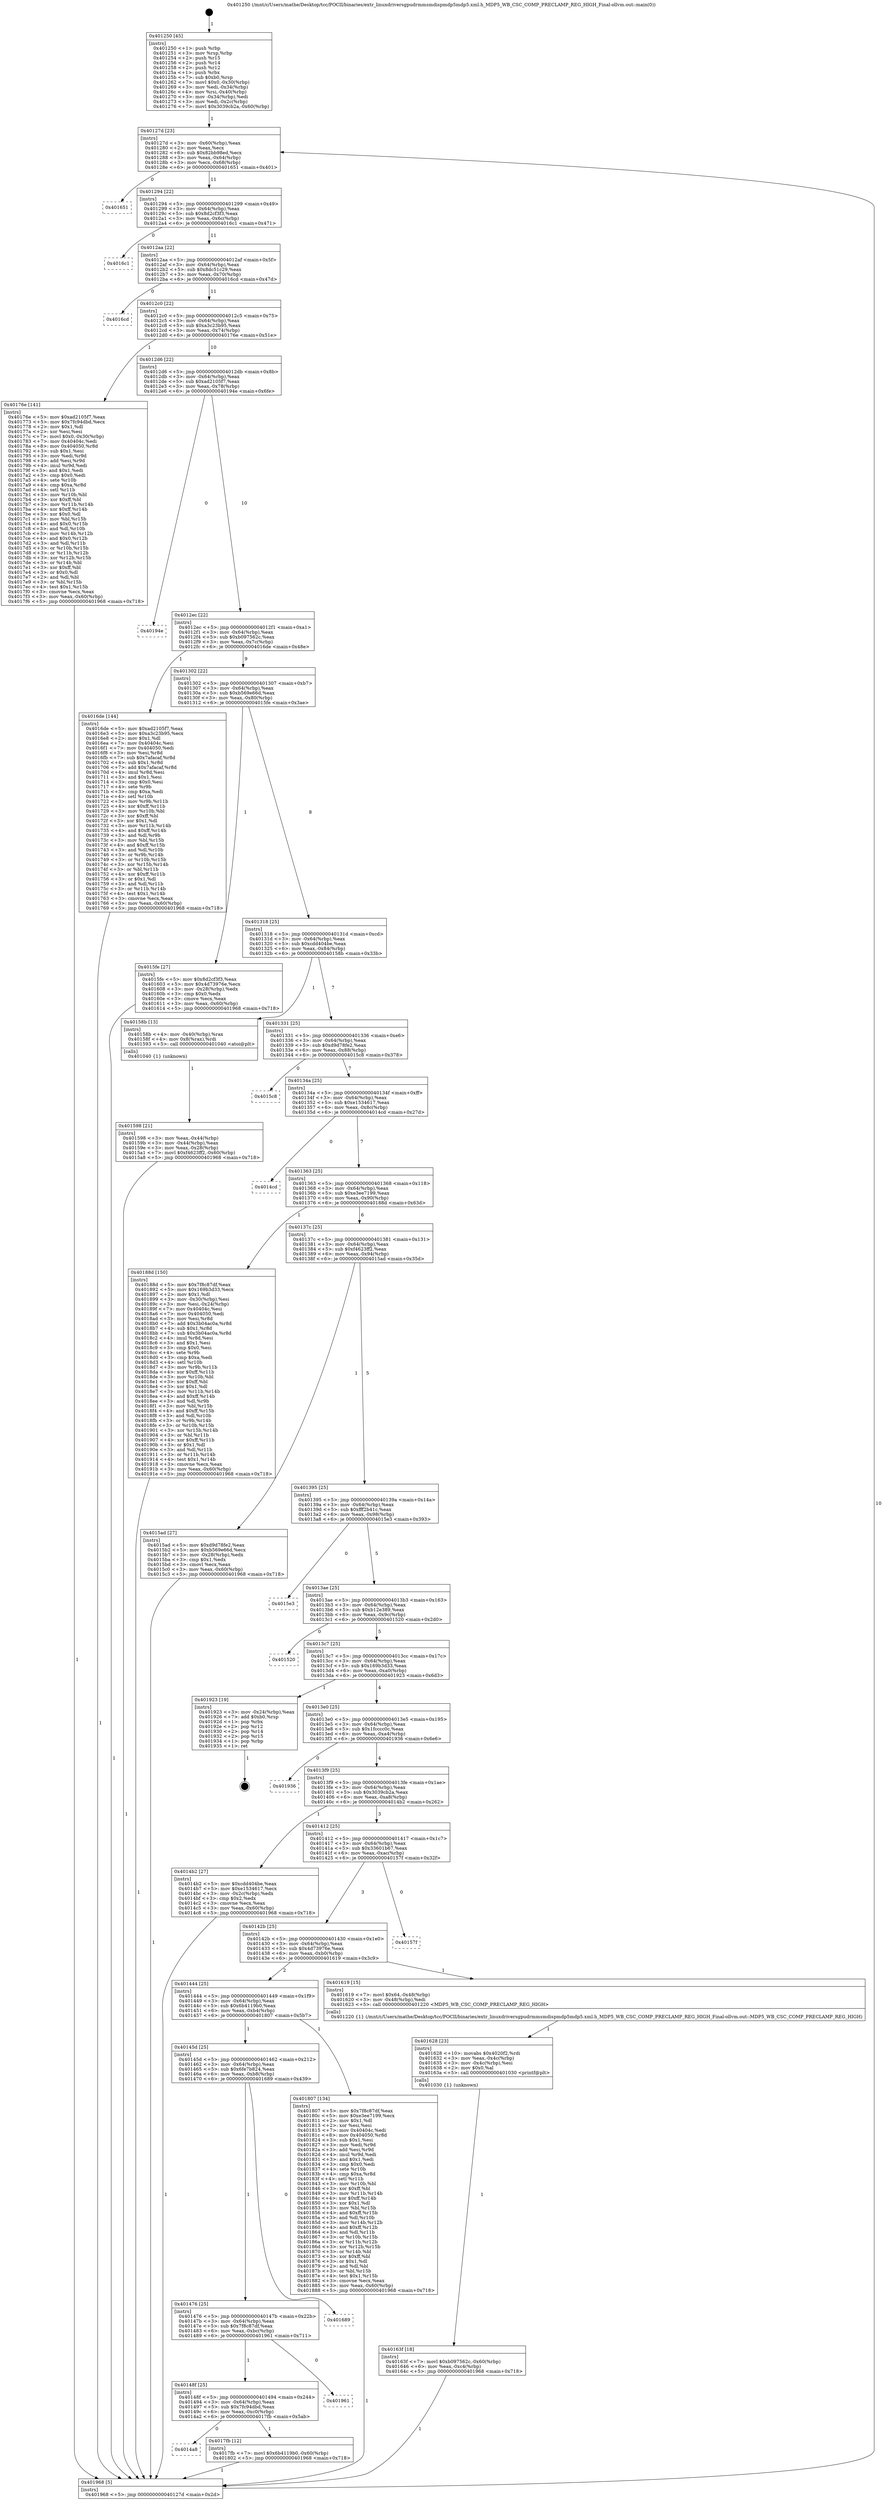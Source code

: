 digraph "0x401250" {
  label = "0x401250 (/mnt/c/Users/mathe/Desktop/tcc/POCII/binaries/extr_linuxdriversgpudrmmsmdispmdp5mdp5.xml.h_MDP5_WB_CSC_COMP_PRECLAMP_REG_HIGH_Final-ollvm.out::main(0))"
  labelloc = "t"
  node[shape=record]

  Entry [label="",width=0.3,height=0.3,shape=circle,fillcolor=black,style=filled]
  "0x40127d" [label="{
     0x40127d [23]\l
     | [instrs]\l
     &nbsp;&nbsp;0x40127d \<+3\>: mov -0x60(%rbp),%eax\l
     &nbsp;&nbsp;0x401280 \<+2\>: mov %eax,%ecx\l
     &nbsp;&nbsp;0x401282 \<+6\>: sub $0x82bb98ed,%ecx\l
     &nbsp;&nbsp;0x401288 \<+3\>: mov %eax,-0x64(%rbp)\l
     &nbsp;&nbsp;0x40128b \<+3\>: mov %ecx,-0x68(%rbp)\l
     &nbsp;&nbsp;0x40128e \<+6\>: je 0000000000401651 \<main+0x401\>\l
  }"]
  "0x401651" [label="{
     0x401651\l
  }", style=dashed]
  "0x401294" [label="{
     0x401294 [22]\l
     | [instrs]\l
     &nbsp;&nbsp;0x401294 \<+5\>: jmp 0000000000401299 \<main+0x49\>\l
     &nbsp;&nbsp;0x401299 \<+3\>: mov -0x64(%rbp),%eax\l
     &nbsp;&nbsp;0x40129c \<+5\>: sub $0x8d2cf3f3,%eax\l
     &nbsp;&nbsp;0x4012a1 \<+3\>: mov %eax,-0x6c(%rbp)\l
     &nbsp;&nbsp;0x4012a4 \<+6\>: je 00000000004016c1 \<main+0x471\>\l
  }"]
  Exit [label="",width=0.3,height=0.3,shape=circle,fillcolor=black,style=filled,peripheries=2]
  "0x4016c1" [label="{
     0x4016c1\l
  }", style=dashed]
  "0x4012aa" [label="{
     0x4012aa [22]\l
     | [instrs]\l
     &nbsp;&nbsp;0x4012aa \<+5\>: jmp 00000000004012af \<main+0x5f\>\l
     &nbsp;&nbsp;0x4012af \<+3\>: mov -0x64(%rbp),%eax\l
     &nbsp;&nbsp;0x4012b2 \<+5\>: sub $0x8dc51c29,%eax\l
     &nbsp;&nbsp;0x4012b7 \<+3\>: mov %eax,-0x70(%rbp)\l
     &nbsp;&nbsp;0x4012ba \<+6\>: je 00000000004016cd \<main+0x47d\>\l
  }"]
  "0x4014a8" [label="{
     0x4014a8\l
  }", style=dashed]
  "0x4016cd" [label="{
     0x4016cd\l
  }", style=dashed]
  "0x4012c0" [label="{
     0x4012c0 [22]\l
     | [instrs]\l
     &nbsp;&nbsp;0x4012c0 \<+5\>: jmp 00000000004012c5 \<main+0x75\>\l
     &nbsp;&nbsp;0x4012c5 \<+3\>: mov -0x64(%rbp),%eax\l
     &nbsp;&nbsp;0x4012c8 \<+5\>: sub $0xa3c23b95,%eax\l
     &nbsp;&nbsp;0x4012cd \<+3\>: mov %eax,-0x74(%rbp)\l
     &nbsp;&nbsp;0x4012d0 \<+6\>: je 000000000040176e \<main+0x51e\>\l
  }"]
  "0x4017fb" [label="{
     0x4017fb [12]\l
     | [instrs]\l
     &nbsp;&nbsp;0x4017fb \<+7\>: movl $0x6b4119b0,-0x60(%rbp)\l
     &nbsp;&nbsp;0x401802 \<+5\>: jmp 0000000000401968 \<main+0x718\>\l
  }"]
  "0x40176e" [label="{
     0x40176e [141]\l
     | [instrs]\l
     &nbsp;&nbsp;0x40176e \<+5\>: mov $0xad2105f7,%eax\l
     &nbsp;&nbsp;0x401773 \<+5\>: mov $0x7fc94dbd,%ecx\l
     &nbsp;&nbsp;0x401778 \<+2\>: mov $0x1,%dl\l
     &nbsp;&nbsp;0x40177a \<+2\>: xor %esi,%esi\l
     &nbsp;&nbsp;0x40177c \<+7\>: movl $0x0,-0x30(%rbp)\l
     &nbsp;&nbsp;0x401783 \<+7\>: mov 0x40404c,%edi\l
     &nbsp;&nbsp;0x40178a \<+8\>: mov 0x404050,%r8d\l
     &nbsp;&nbsp;0x401792 \<+3\>: sub $0x1,%esi\l
     &nbsp;&nbsp;0x401795 \<+3\>: mov %edi,%r9d\l
     &nbsp;&nbsp;0x401798 \<+3\>: add %esi,%r9d\l
     &nbsp;&nbsp;0x40179b \<+4\>: imul %r9d,%edi\l
     &nbsp;&nbsp;0x40179f \<+3\>: and $0x1,%edi\l
     &nbsp;&nbsp;0x4017a2 \<+3\>: cmp $0x0,%edi\l
     &nbsp;&nbsp;0x4017a5 \<+4\>: sete %r10b\l
     &nbsp;&nbsp;0x4017a9 \<+4\>: cmp $0xa,%r8d\l
     &nbsp;&nbsp;0x4017ad \<+4\>: setl %r11b\l
     &nbsp;&nbsp;0x4017b1 \<+3\>: mov %r10b,%bl\l
     &nbsp;&nbsp;0x4017b4 \<+3\>: xor $0xff,%bl\l
     &nbsp;&nbsp;0x4017b7 \<+3\>: mov %r11b,%r14b\l
     &nbsp;&nbsp;0x4017ba \<+4\>: xor $0xff,%r14b\l
     &nbsp;&nbsp;0x4017be \<+3\>: xor $0x0,%dl\l
     &nbsp;&nbsp;0x4017c1 \<+3\>: mov %bl,%r15b\l
     &nbsp;&nbsp;0x4017c4 \<+4\>: and $0x0,%r15b\l
     &nbsp;&nbsp;0x4017c8 \<+3\>: and %dl,%r10b\l
     &nbsp;&nbsp;0x4017cb \<+3\>: mov %r14b,%r12b\l
     &nbsp;&nbsp;0x4017ce \<+4\>: and $0x0,%r12b\l
     &nbsp;&nbsp;0x4017d2 \<+3\>: and %dl,%r11b\l
     &nbsp;&nbsp;0x4017d5 \<+3\>: or %r10b,%r15b\l
     &nbsp;&nbsp;0x4017d8 \<+3\>: or %r11b,%r12b\l
     &nbsp;&nbsp;0x4017db \<+3\>: xor %r12b,%r15b\l
     &nbsp;&nbsp;0x4017de \<+3\>: or %r14b,%bl\l
     &nbsp;&nbsp;0x4017e1 \<+3\>: xor $0xff,%bl\l
     &nbsp;&nbsp;0x4017e4 \<+3\>: or $0x0,%dl\l
     &nbsp;&nbsp;0x4017e7 \<+2\>: and %dl,%bl\l
     &nbsp;&nbsp;0x4017e9 \<+3\>: or %bl,%r15b\l
     &nbsp;&nbsp;0x4017ec \<+4\>: test $0x1,%r15b\l
     &nbsp;&nbsp;0x4017f0 \<+3\>: cmovne %ecx,%eax\l
     &nbsp;&nbsp;0x4017f3 \<+3\>: mov %eax,-0x60(%rbp)\l
     &nbsp;&nbsp;0x4017f6 \<+5\>: jmp 0000000000401968 \<main+0x718\>\l
  }"]
  "0x4012d6" [label="{
     0x4012d6 [22]\l
     | [instrs]\l
     &nbsp;&nbsp;0x4012d6 \<+5\>: jmp 00000000004012db \<main+0x8b\>\l
     &nbsp;&nbsp;0x4012db \<+3\>: mov -0x64(%rbp),%eax\l
     &nbsp;&nbsp;0x4012de \<+5\>: sub $0xad2105f7,%eax\l
     &nbsp;&nbsp;0x4012e3 \<+3\>: mov %eax,-0x78(%rbp)\l
     &nbsp;&nbsp;0x4012e6 \<+6\>: je 000000000040194e \<main+0x6fe\>\l
  }"]
  "0x40148f" [label="{
     0x40148f [25]\l
     | [instrs]\l
     &nbsp;&nbsp;0x40148f \<+5\>: jmp 0000000000401494 \<main+0x244\>\l
     &nbsp;&nbsp;0x401494 \<+3\>: mov -0x64(%rbp),%eax\l
     &nbsp;&nbsp;0x401497 \<+5\>: sub $0x7fc94dbd,%eax\l
     &nbsp;&nbsp;0x40149c \<+6\>: mov %eax,-0xc0(%rbp)\l
     &nbsp;&nbsp;0x4014a2 \<+6\>: je 00000000004017fb \<main+0x5ab\>\l
  }"]
  "0x40194e" [label="{
     0x40194e\l
  }", style=dashed]
  "0x4012ec" [label="{
     0x4012ec [22]\l
     | [instrs]\l
     &nbsp;&nbsp;0x4012ec \<+5\>: jmp 00000000004012f1 \<main+0xa1\>\l
     &nbsp;&nbsp;0x4012f1 \<+3\>: mov -0x64(%rbp),%eax\l
     &nbsp;&nbsp;0x4012f4 \<+5\>: sub $0xb097562c,%eax\l
     &nbsp;&nbsp;0x4012f9 \<+3\>: mov %eax,-0x7c(%rbp)\l
     &nbsp;&nbsp;0x4012fc \<+6\>: je 00000000004016de \<main+0x48e\>\l
  }"]
  "0x401961" [label="{
     0x401961\l
  }", style=dashed]
  "0x4016de" [label="{
     0x4016de [144]\l
     | [instrs]\l
     &nbsp;&nbsp;0x4016de \<+5\>: mov $0xad2105f7,%eax\l
     &nbsp;&nbsp;0x4016e3 \<+5\>: mov $0xa3c23b95,%ecx\l
     &nbsp;&nbsp;0x4016e8 \<+2\>: mov $0x1,%dl\l
     &nbsp;&nbsp;0x4016ea \<+7\>: mov 0x40404c,%esi\l
     &nbsp;&nbsp;0x4016f1 \<+7\>: mov 0x404050,%edi\l
     &nbsp;&nbsp;0x4016f8 \<+3\>: mov %esi,%r8d\l
     &nbsp;&nbsp;0x4016fb \<+7\>: sub $0x7afacaf,%r8d\l
     &nbsp;&nbsp;0x401702 \<+4\>: sub $0x1,%r8d\l
     &nbsp;&nbsp;0x401706 \<+7\>: add $0x7afacaf,%r8d\l
     &nbsp;&nbsp;0x40170d \<+4\>: imul %r8d,%esi\l
     &nbsp;&nbsp;0x401711 \<+3\>: and $0x1,%esi\l
     &nbsp;&nbsp;0x401714 \<+3\>: cmp $0x0,%esi\l
     &nbsp;&nbsp;0x401717 \<+4\>: sete %r9b\l
     &nbsp;&nbsp;0x40171b \<+3\>: cmp $0xa,%edi\l
     &nbsp;&nbsp;0x40171e \<+4\>: setl %r10b\l
     &nbsp;&nbsp;0x401722 \<+3\>: mov %r9b,%r11b\l
     &nbsp;&nbsp;0x401725 \<+4\>: xor $0xff,%r11b\l
     &nbsp;&nbsp;0x401729 \<+3\>: mov %r10b,%bl\l
     &nbsp;&nbsp;0x40172c \<+3\>: xor $0xff,%bl\l
     &nbsp;&nbsp;0x40172f \<+3\>: xor $0x1,%dl\l
     &nbsp;&nbsp;0x401732 \<+3\>: mov %r11b,%r14b\l
     &nbsp;&nbsp;0x401735 \<+4\>: and $0xff,%r14b\l
     &nbsp;&nbsp;0x401739 \<+3\>: and %dl,%r9b\l
     &nbsp;&nbsp;0x40173c \<+3\>: mov %bl,%r15b\l
     &nbsp;&nbsp;0x40173f \<+4\>: and $0xff,%r15b\l
     &nbsp;&nbsp;0x401743 \<+3\>: and %dl,%r10b\l
     &nbsp;&nbsp;0x401746 \<+3\>: or %r9b,%r14b\l
     &nbsp;&nbsp;0x401749 \<+3\>: or %r10b,%r15b\l
     &nbsp;&nbsp;0x40174c \<+3\>: xor %r15b,%r14b\l
     &nbsp;&nbsp;0x40174f \<+3\>: or %bl,%r11b\l
     &nbsp;&nbsp;0x401752 \<+4\>: xor $0xff,%r11b\l
     &nbsp;&nbsp;0x401756 \<+3\>: or $0x1,%dl\l
     &nbsp;&nbsp;0x401759 \<+3\>: and %dl,%r11b\l
     &nbsp;&nbsp;0x40175c \<+3\>: or %r11b,%r14b\l
     &nbsp;&nbsp;0x40175f \<+4\>: test $0x1,%r14b\l
     &nbsp;&nbsp;0x401763 \<+3\>: cmovne %ecx,%eax\l
     &nbsp;&nbsp;0x401766 \<+3\>: mov %eax,-0x60(%rbp)\l
     &nbsp;&nbsp;0x401769 \<+5\>: jmp 0000000000401968 \<main+0x718\>\l
  }"]
  "0x401302" [label="{
     0x401302 [22]\l
     | [instrs]\l
     &nbsp;&nbsp;0x401302 \<+5\>: jmp 0000000000401307 \<main+0xb7\>\l
     &nbsp;&nbsp;0x401307 \<+3\>: mov -0x64(%rbp),%eax\l
     &nbsp;&nbsp;0x40130a \<+5\>: sub $0xb569e66d,%eax\l
     &nbsp;&nbsp;0x40130f \<+3\>: mov %eax,-0x80(%rbp)\l
     &nbsp;&nbsp;0x401312 \<+6\>: je 00000000004015fe \<main+0x3ae\>\l
  }"]
  "0x401476" [label="{
     0x401476 [25]\l
     | [instrs]\l
     &nbsp;&nbsp;0x401476 \<+5\>: jmp 000000000040147b \<main+0x22b\>\l
     &nbsp;&nbsp;0x40147b \<+3\>: mov -0x64(%rbp),%eax\l
     &nbsp;&nbsp;0x40147e \<+5\>: sub $0x7f8c87df,%eax\l
     &nbsp;&nbsp;0x401483 \<+6\>: mov %eax,-0xbc(%rbp)\l
     &nbsp;&nbsp;0x401489 \<+6\>: je 0000000000401961 \<main+0x711\>\l
  }"]
  "0x4015fe" [label="{
     0x4015fe [27]\l
     | [instrs]\l
     &nbsp;&nbsp;0x4015fe \<+5\>: mov $0x8d2cf3f3,%eax\l
     &nbsp;&nbsp;0x401603 \<+5\>: mov $0x4d73976e,%ecx\l
     &nbsp;&nbsp;0x401608 \<+3\>: mov -0x28(%rbp),%edx\l
     &nbsp;&nbsp;0x40160b \<+3\>: cmp $0x0,%edx\l
     &nbsp;&nbsp;0x40160e \<+3\>: cmove %ecx,%eax\l
     &nbsp;&nbsp;0x401611 \<+3\>: mov %eax,-0x60(%rbp)\l
     &nbsp;&nbsp;0x401614 \<+5\>: jmp 0000000000401968 \<main+0x718\>\l
  }"]
  "0x401318" [label="{
     0x401318 [25]\l
     | [instrs]\l
     &nbsp;&nbsp;0x401318 \<+5\>: jmp 000000000040131d \<main+0xcd\>\l
     &nbsp;&nbsp;0x40131d \<+3\>: mov -0x64(%rbp),%eax\l
     &nbsp;&nbsp;0x401320 \<+5\>: sub $0xcdd404be,%eax\l
     &nbsp;&nbsp;0x401325 \<+6\>: mov %eax,-0x84(%rbp)\l
     &nbsp;&nbsp;0x40132b \<+6\>: je 000000000040158b \<main+0x33b\>\l
  }"]
  "0x401689" [label="{
     0x401689\l
  }", style=dashed]
  "0x40158b" [label="{
     0x40158b [13]\l
     | [instrs]\l
     &nbsp;&nbsp;0x40158b \<+4\>: mov -0x40(%rbp),%rax\l
     &nbsp;&nbsp;0x40158f \<+4\>: mov 0x8(%rax),%rdi\l
     &nbsp;&nbsp;0x401593 \<+5\>: call 0000000000401040 \<atoi@plt\>\l
     | [calls]\l
     &nbsp;&nbsp;0x401040 \{1\} (unknown)\l
  }"]
  "0x401331" [label="{
     0x401331 [25]\l
     | [instrs]\l
     &nbsp;&nbsp;0x401331 \<+5\>: jmp 0000000000401336 \<main+0xe6\>\l
     &nbsp;&nbsp;0x401336 \<+3\>: mov -0x64(%rbp),%eax\l
     &nbsp;&nbsp;0x401339 \<+5\>: sub $0xd9d78fe2,%eax\l
     &nbsp;&nbsp;0x40133e \<+6\>: mov %eax,-0x88(%rbp)\l
     &nbsp;&nbsp;0x401344 \<+6\>: je 00000000004015c8 \<main+0x378\>\l
  }"]
  "0x40145d" [label="{
     0x40145d [25]\l
     | [instrs]\l
     &nbsp;&nbsp;0x40145d \<+5\>: jmp 0000000000401462 \<main+0x212\>\l
     &nbsp;&nbsp;0x401462 \<+3\>: mov -0x64(%rbp),%eax\l
     &nbsp;&nbsp;0x401465 \<+5\>: sub $0x6fe7b824,%eax\l
     &nbsp;&nbsp;0x40146a \<+6\>: mov %eax,-0xb8(%rbp)\l
     &nbsp;&nbsp;0x401470 \<+6\>: je 0000000000401689 \<main+0x439\>\l
  }"]
  "0x4015c8" [label="{
     0x4015c8\l
  }", style=dashed]
  "0x40134a" [label="{
     0x40134a [25]\l
     | [instrs]\l
     &nbsp;&nbsp;0x40134a \<+5\>: jmp 000000000040134f \<main+0xff\>\l
     &nbsp;&nbsp;0x40134f \<+3\>: mov -0x64(%rbp),%eax\l
     &nbsp;&nbsp;0x401352 \<+5\>: sub $0xe1534617,%eax\l
     &nbsp;&nbsp;0x401357 \<+6\>: mov %eax,-0x8c(%rbp)\l
     &nbsp;&nbsp;0x40135d \<+6\>: je 00000000004014cd \<main+0x27d\>\l
  }"]
  "0x401807" [label="{
     0x401807 [134]\l
     | [instrs]\l
     &nbsp;&nbsp;0x401807 \<+5\>: mov $0x7f8c87df,%eax\l
     &nbsp;&nbsp;0x40180c \<+5\>: mov $0xe3ee7199,%ecx\l
     &nbsp;&nbsp;0x401811 \<+2\>: mov $0x1,%dl\l
     &nbsp;&nbsp;0x401813 \<+2\>: xor %esi,%esi\l
     &nbsp;&nbsp;0x401815 \<+7\>: mov 0x40404c,%edi\l
     &nbsp;&nbsp;0x40181c \<+8\>: mov 0x404050,%r8d\l
     &nbsp;&nbsp;0x401824 \<+3\>: sub $0x1,%esi\l
     &nbsp;&nbsp;0x401827 \<+3\>: mov %edi,%r9d\l
     &nbsp;&nbsp;0x40182a \<+3\>: add %esi,%r9d\l
     &nbsp;&nbsp;0x40182d \<+4\>: imul %r9d,%edi\l
     &nbsp;&nbsp;0x401831 \<+3\>: and $0x1,%edi\l
     &nbsp;&nbsp;0x401834 \<+3\>: cmp $0x0,%edi\l
     &nbsp;&nbsp;0x401837 \<+4\>: sete %r10b\l
     &nbsp;&nbsp;0x40183b \<+4\>: cmp $0xa,%r8d\l
     &nbsp;&nbsp;0x40183f \<+4\>: setl %r11b\l
     &nbsp;&nbsp;0x401843 \<+3\>: mov %r10b,%bl\l
     &nbsp;&nbsp;0x401846 \<+3\>: xor $0xff,%bl\l
     &nbsp;&nbsp;0x401849 \<+3\>: mov %r11b,%r14b\l
     &nbsp;&nbsp;0x40184c \<+4\>: xor $0xff,%r14b\l
     &nbsp;&nbsp;0x401850 \<+3\>: xor $0x1,%dl\l
     &nbsp;&nbsp;0x401853 \<+3\>: mov %bl,%r15b\l
     &nbsp;&nbsp;0x401856 \<+4\>: and $0xff,%r15b\l
     &nbsp;&nbsp;0x40185a \<+3\>: and %dl,%r10b\l
     &nbsp;&nbsp;0x40185d \<+3\>: mov %r14b,%r12b\l
     &nbsp;&nbsp;0x401860 \<+4\>: and $0xff,%r12b\l
     &nbsp;&nbsp;0x401864 \<+3\>: and %dl,%r11b\l
     &nbsp;&nbsp;0x401867 \<+3\>: or %r10b,%r15b\l
     &nbsp;&nbsp;0x40186a \<+3\>: or %r11b,%r12b\l
     &nbsp;&nbsp;0x40186d \<+3\>: xor %r12b,%r15b\l
     &nbsp;&nbsp;0x401870 \<+3\>: or %r14b,%bl\l
     &nbsp;&nbsp;0x401873 \<+3\>: xor $0xff,%bl\l
     &nbsp;&nbsp;0x401876 \<+3\>: or $0x1,%dl\l
     &nbsp;&nbsp;0x401879 \<+2\>: and %dl,%bl\l
     &nbsp;&nbsp;0x40187b \<+3\>: or %bl,%r15b\l
     &nbsp;&nbsp;0x40187e \<+4\>: test $0x1,%r15b\l
     &nbsp;&nbsp;0x401882 \<+3\>: cmovne %ecx,%eax\l
     &nbsp;&nbsp;0x401885 \<+3\>: mov %eax,-0x60(%rbp)\l
     &nbsp;&nbsp;0x401888 \<+5\>: jmp 0000000000401968 \<main+0x718\>\l
  }"]
  "0x4014cd" [label="{
     0x4014cd\l
  }", style=dashed]
  "0x401363" [label="{
     0x401363 [25]\l
     | [instrs]\l
     &nbsp;&nbsp;0x401363 \<+5\>: jmp 0000000000401368 \<main+0x118\>\l
     &nbsp;&nbsp;0x401368 \<+3\>: mov -0x64(%rbp),%eax\l
     &nbsp;&nbsp;0x40136b \<+5\>: sub $0xe3ee7199,%eax\l
     &nbsp;&nbsp;0x401370 \<+6\>: mov %eax,-0x90(%rbp)\l
     &nbsp;&nbsp;0x401376 \<+6\>: je 000000000040188d \<main+0x63d\>\l
  }"]
  "0x40163f" [label="{
     0x40163f [18]\l
     | [instrs]\l
     &nbsp;&nbsp;0x40163f \<+7\>: movl $0xb097562c,-0x60(%rbp)\l
     &nbsp;&nbsp;0x401646 \<+6\>: mov %eax,-0xc4(%rbp)\l
     &nbsp;&nbsp;0x40164c \<+5\>: jmp 0000000000401968 \<main+0x718\>\l
  }"]
  "0x40188d" [label="{
     0x40188d [150]\l
     | [instrs]\l
     &nbsp;&nbsp;0x40188d \<+5\>: mov $0x7f8c87df,%eax\l
     &nbsp;&nbsp;0x401892 \<+5\>: mov $0x169b3d33,%ecx\l
     &nbsp;&nbsp;0x401897 \<+2\>: mov $0x1,%dl\l
     &nbsp;&nbsp;0x401899 \<+3\>: mov -0x30(%rbp),%esi\l
     &nbsp;&nbsp;0x40189c \<+3\>: mov %esi,-0x24(%rbp)\l
     &nbsp;&nbsp;0x40189f \<+7\>: mov 0x40404c,%esi\l
     &nbsp;&nbsp;0x4018a6 \<+7\>: mov 0x404050,%edi\l
     &nbsp;&nbsp;0x4018ad \<+3\>: mov %esi,%r8d\l
     &nbsp;&nbsp;0x4018b0 \<+7\>: add $0x3b04ac0a,%r8d\l
     &nbsp;&nbsp;0x4018b7 \<+4\>: sub $0x1,%r8d\l
     &nbsp;&nbsp;0x4018bb \<+7\>: sub $0x3b04ac0a,%r8d\l
     &nbsp;&nbsp;0x4018c2 \<+4\>: imul %r8d,%esi\l
     &nbsp;&nbsp;0x4018c6 \<+3\>: and $0x1,%esi\l
     &nbsp;&nbsp;0x4018c9 \<+3\>: cmp $0x0,%esi\l
     &nbsp;&nbsp;0x4018cc \<+4\>: sete %r9b\l
     &nbsp;&nbsp;0x4018d0 \<+3\>: cmp $0xa,%edi\l
     &nbsp;&nbsp;0x4018d3 \<+4\>: setl %r10b\l
     &nbsp;&nbsp;0x4018d7 \<+3\>: mov %r9b,%r11b\l
     &nbsp;&nbsp;0x4018da \<+4\>: xor $0xff,%r11b\l
     &nbsp;&nbsp;0x4018de \<+3\>: mov %r10b,%bl\l
     &nbsp;&nbsp;0x4018e1 \<+3\>: xor $0xff,%bl\l
     &nbsp;&nbsp;0x4018e4 \<+3\>: xor $0x1,%dl\l
     &nbsp;&nbsp;0x4018e7 \<+3\>: mov %r11b,%r14b\l
     &nbsp;&nbsp;0x4018ea \<+4\>: and $0xff,%r14b\l
     &nbsp;&nbsp;0x4018ee \<+3\>: and %dl,%r9b\l
     &nbsp;&nbsp;0x4018f1 \<+3\>: mov %bl,%r15b\l
     &nbsp;&nbsp;0x4018f4 \<+4\>: and $0xff,%r15b\l
     &nbsp;&nbsp;0x4018f8 \<+3\>: and %dl,%r10b\l
     &nbsp;&nbsp;0x4018fb \<+3\>: or %r9b,%r14b\l
     &nbsp;&nbsp;0x4018fe \<+3\>: or %r10b,%r15b\l
     &nbsp;&nbsp;0x401901 \<+3\>: xor %r15b,%r14b\l
     &nbsp;&nbsp;0x401904 \<+3\>: or %bl,%r11b\l
     &nbsp;&nbsp;0x401907 \<+4\>: xor $0xff,%r11b\l
     &nbsp;&nbsp;0x40190b \<+3\>: or $0x1,%dl\l
     &nbsp;&nbsp;0x40190e \<+3\>: and %dl,%r11b\l
     &nbsp;&nbsp;0x401911 \<+3\>: or %r11b,%r14b\l
     &nbsp;&nbsp;0x401914 \<+4\>: test $0x1,%r14b\l
     &nbsp;&nbsp;0x401918 \<+3\>: cmovne %ecx,%eax\l
     &nbsp;&nbsp;0x40191b \<+3\>: mov %eax,-0x60(%rbp)\l
     &nbsp;&nbsp;0x40191e \<+5\>: jmp 0000000000401968 \<main+0x718\>\l
  }"]
  "0x40137c" [label="{
     0x40137c [25]\l
     | [instrs]\l
     &nbsp;&nbsp;0x40137c \<+5\>: jmp 0000000000401381 \<main+0x131\>\l
     &nbsp;&nbsp;0x401381 \<+3\>: mov -0x64(%rbp),%eax\l
     &nbsp;&nbsp;0x401384 \<+5\>: sub $0xf4623ff2,%eax\l
     &nbsp;&nbsp;0x401389 \<+6\>: mov %eax,-0x94(%rbp)\l
     &nbsp;&nbsp;0x40138f \<+6\>: je 00000000004015ad \<main+0x35d\>\l
  }"]
  "0x401628" [label="{
     0x401628 [23]\l
     | [instrs]\l
     &nbsp;&nbsp;0x401628 \<+10\>: movabs $0x4020f2,%rdi\l
     &nbsp;&nbsp;0x401632 \<+3\>: mov %eax,-0x4c(%rbp)\l
     &nbsp;&nbsp;0x401635 \<+3\>: mov -0x4c(%rbp),%esi\l
     &nbsp;&nbsp;0x401638 \<+2\>: mov $0x0,%al\l
     &nbsp;&nbsp;0x40163a \<+5\>: call 0000000000401030 \<printf@plt\>\l
     | [calls]\l
     &nbsp;&nbsp;0x401030 \{1\} (unknown)\l
  }"]
  "0x4015ad" [label="{
     0x4015ad [27]\l
     | [instrs]\l
     &nbsp;&nbsp;0x4015ad \<+5\>: mov $0xd9d78fe2,%eax\l
     &nbsp;&nbsp;0x4015b2 \<+5\>: mov $0xb569e66d,%ecx\l
     &nbsp;&nbsp;0x4015b7 \<+3\>: mov -0x28(%rbp),%edx\l
     &nbsp;&nbsp;0x4015ba \<+3\>: cmp $0x1,%edx\l
     &nbsp;&nbsp;0x4015bd \<+3\>: cmovl %ecx,%eax\l
     &nbsp;&nbsp;0x4015c0 \<+3\>: mov %eax,-0x60(%rbp)\l
     &nbsp;&nbsp;0x4015c3 \<+5\>: jmp 0000000000401968 \<main+0x718\>\l
  }"]
  "0x401395" [label="{
     0x401395 [25]\l
     | [instrs]\l
     &nbsp;&nbsp;0x401395 \<+5\>: jmp 000000000040139a \<main+0x14a\>\l
     &nbsp;&nbsp;0x40139a \<+3\>: mov -0x64(%rbp),%eax\l
     &nbsp;&nbsp;0x40139d \<+5\>: sub $0xfff2b41c,%eax\l
     &nbsp;&nbsp;0x4013a2 \<+6\>: mov %eax,-0x98(%rbp)\l
     &nbsp;&nbsp;0x4013a8 \<+6\>: je 00000000004015e3 \<main+0x393\>\l
  }"]
  "0x401444" [label="{
     0x401444 [25]\l
     | [instrs]\l
     &nbsp;&nbsp;0x401444 \<+5\>: jmp 0000000000401449 \<main+0x1f9\>\l
     &nbsp;&nbsp;0x401449 \<+3\>: mov -0x64(%rbp),%eax\l
     &nbsp;&nbsp;0x40144c \<+5\>: sub $0x6b4119b0,%eax\l
     &nbsp;&nbsp;0x401451 \<+6\>: mov %eax,-0xb4(%rbp)\l
     &nbsp;&nbsp;0x401457 \<+6\>: je 0000000000401807 \<main+0x5b7\>\l
  }"]
  "0x4015e3" [label="{
     0x4015e3\l
  }", style=dashed]
  "0x4013ae" [label="{
     0x4013ae [25]\l
     | [instrs]\l
     &nbsp;&nbsp;0x4013ae \<+5\>: jmp 00000000004013b3 \<main+0x163\>\l
     &nbsp;&nbsp;0x4013b3 \<+3\>: mov -0x64(%rbp),%eax\l
     &nbsp;&nbsp;0x4013b6 \<+5\>: sub $0xb12e389,%eax\l
     &nbsp;&nbsp;0x4013bb \<+6\>: mov %eax,-0x9c(%rbp)\l
     &nbsp;&nbsp;0x4013c1 \<+6\>: je 0000000000401520 \<main+0x2d0\>\l
  }"]
  "0x401619" [label="{
     0x401619 [15]\l
     | [instrs]\l
     &nbsp;&nbsp;0x401619 \<+7\>: movl $0x64,-0x48(%rbp)\l
     &nbsp;&nbsp;0x401620 \<+3\>: mov -0x48(%rbp),%edi\l
     &nbsp;&nbsp;0x401623 \<+5\>: call 0000000000401220 \<MDP5_WB_CSC_COMP_PRECLAMP_REG_HIGH\>\l
     | [calls]\l
     &nbsp;&nbsp;0x401220 \{1\} (/mnt/c/Users/mathe/Desktop/tcc/POCII/binaries/extr_linuxdriversgpudrmmsmdispmdp5mdp5.xml.h_MDP5_WB_CSC_COMP_PRECLAMP_REG_HIGH_Final-ollvm.out::MDP5_WB_CSC_COMP_PRECLAMP_REG_HIGH)\l
  }"]
  "0x401520" [label="{
     0x401520\l
  }", style=dashed]
  "0x4013c7" [label="{
     0x4013c7 [25]\l
     | [instrs]\l
     &nbsp;&nbsp;0x4013c7 \<+5\>: jmp 00000000004013cc \<main+0x17c\>\l
     &nbsp;&nbsp;0x4013cc \<+3\>: mov -0x64(%rbp),%eax\l
     &nbsp;&nbsp;0x4013cf \<+5\>: sub $0x169b3d33,%eax\l
     &nbsp;&nbsp;0x4013d4 \<+6\>: mov %eax,-0xa0(%rbp)\l
     &nbsp;&nbsp;0x4013da \<+6\>: je 0000000000401923 \<main+0x6d3\>\l
  }"]
  "0x40142b" [label="{
     0x40142b [25]\l
     | [instrs]\l
     &nbsp;&nbsp;0x40142b \<+5\>: jmp 0000000000401430 \<main+0x1e0\>\l
     &nbsp;&nbsp;0x401430 \<+3\>: mov -0x64(%rbp),%eax\l
     &nbsp;&nbsp;0x401433 \<+5\>: sub $0x4d73976e,%eax\l
     &nbsp;&nbsp;0x401438 \<+6\>: mov %eax,-0xb0(%rbp)\l
     &nbsp;&nbsp;0x40143e \<+6\>: je 0000000000401619 \<main+0x3c9\>\l
  }"]
  "0x401923" [label="{
     0x401923 [19]\l
     | [instrs]\l
     &nbsp;&nbsp;0x401923 \<+3\>: mov -0x24(%rbp),%eax\l
     &nbsp;&nbsp;0x401926 \<+7\>: add $0xb0,%rsp\l
     &nbsp;&nbsp;0x40192d \<+1\>: pop %rbx\l
     &nbsp;&nbsp;0x40192e \<+2\>: pop %r12\l
     &nbsp;&nbsp;0x401930 \<+2\>: pop %r14\l
     &nbsp;&nbsp;0x401932 \<+2\>: pop %r15\l
     &nbsp;&nbsp;0x401934 \<+1\>: pop %rbp\l
     &nbsp;&nbsp;0x401935 \<+1\>: ret\l
  }"]
  "0x4013e0" [label="{
     0x4013e0 [25]\l
     | [instrs]\l
     &nbsp;&nbsp;0x4013e0 \<+5\>: jmp 00000000004013e5 \<main+0x195\>\l
     &nbsp;&nbsp;0x4013e5 \<+3\>: mov -0x64(%rbp),%eax\l
     &nbsp;&nbsp;0x4013e8 \<+5\>: sub $0x1fcccc0c,%eax\l
     &nbsp;&nbsp;0x4013ed \<+6\>: mov %eax,-0xa4(%rbp)\l
     &nbsp;&nbsp;0x4013f3 \<+6\>: je 0000000000401936 \<main+0x6e6\>\l
  }"]
  "0x40157f" [label="{
     0x40157f\l
  }", style=dashed]
  "0x401936" [label="{
     0x401936\l
  }", style=dashed]
  "0x4013f9" [label="{
     0x4013f9 [25]\l
     | [instrs]\l
     &nbsp;&nbsp;0x4013f9 \<+5\>: jmp 00000000004013fe \<main+0x1ae\>\l
     &nbsp;&nbsp;0x4013fe \<+3\>: mov -0x64(%rbp),%eax\l
     &nbsp;&nbsp;0x401401 \<+5\>: sub $0x3039cb2a,%eax\l
     &nbsp;&nbsp;0x401406 \<+6\>: mov %eax,-0xa8(%rbp)\l
     &nbsp;&nbsp;0x40140c \<+6\>: je 00000000004014b2 \<main+0x262\>\l
  }"]
  "0x401598" [label="{
     0x401598 [21]\l
     | [instrs]\l
     &nbsp;&nbsp;0x401598 \<+3\>: mov %eax,-0x44(%rbp)\l
     &nbsp;&nbsp;0x40159b \<+3\>: mov -0x44(%rbp),%eax\l
     &nbsp;&nbsp;0x40159e \<+3\>: mov %eax,-0x28(%rbp)\l
     &nbsp;&nbsp;0x4015a1 \<+7\>: movl $0xf4623ff2,-0x60(%rbp)\l
     &nbsp;&nbsp;0x4015a8 \<+5\>: jmp 0000000000401968 \<main+0x718\>\l
  }"]
  "0x4014b2" [label="{
     0x4014b2 [27]\l
     | [instrs]\l
     &nbsp;&nbsp;0x4014b2 \<+5\>: mov $0xcdd404be,%eax\l
     &nbsp;&nbsp;0x4014b7 \<+5\>: mov $0xe1534617,%ecx\l
     &nbsp;&nbsp;0x4014bc \<+3\>: mov -0x2c(%rbp),%edx\l
     &nbsp;&nbsp;0x4014bf \<+3\>: cmp $0x2,%edx\l
     &nbsp;&nbsp;0x4014c2 \<+3\>: cmovne %ecx,%eax\l
     &nbsp;&nbsp;0x4014c5 \<+3\>: mov %eax,-0x60(%rbp)\l
     &nbsp;&nbsp;0x4014c8 \<+5\>: jmp 0000000000401968 \<main+0x718\>\l
  }"]
  "0x401412" [label="{
     0x401412 [25]\l
     | [instrs]\l
     &nbsp;&nbsp;0x401412 \<+5\>: jmp 0000000000401417 \<main+0x1c7\>\l
     &nbsp;&nbsp;0x401417 \<+3\>: mov -0x64(%rbp),%eax\l
     &nbsp;&nbsp;0x40141a \<+5\>: sub $0x33601b67,%eax\l
     &nbsp;&nbsp;0x40141f \<+6\>: mov %eax,-0xac(%rbp)\l
     &nbsp;&nbsp;0x401425 \<+6\>: je 000000000040157f \<main+0x32f\>\l
  }"]
  "0x401968" [label="{
     0x401968 [5]\l
     | [instrs]\l
     &nbsp;&nbsp;0x401968 \<+5\>: jmp 000000000040127d \<main+0x2d\>\l
  }"]
  "0x401250" [label="{
     0x401250 [45]\l
     | [instrs]\l
     &nbsp;&nbsp;0x401250 \<+1\>: push %rbp\l
     &nbsp;&nbsp;0x401251 \<+3\>: mov %rsp,%rbp\l
     &nbsp;&nbsp;0x401254 \<+2\>: push %r15\l
     &nbsp;&nbsp;0x401256 \<+2\>: push %r14\l
     &nbsp;&nbsp;0x401258 \<+2\>: push %r12\l
     &nbsp;&nbsp;0x40125a \<+1\>: push %rbx\l
     &nbsp;&nbsp;0x40125b \<+7\>: sub $0xb0,%rsp\l
     &nbsp;&nbsp;0x401262 \<+7\>: movl $0x0,-0x30(%rbp)\l
     &nbsp;&nbsp;0x401269 \<+3\>: mov %edi,-0x34(%rbp)\l
     &nbsp;&nbsp;0x40126c \<+4\>: mov %rsi,-0x40(%rbp)\l
     &nbsp;&nbsp;0x401270 \<+3\>: mov -0x34(%rbp),%edi\l
     &nbsp;&nbsp;0x401273 \<+3\>: mov %edi,-0x2c(%rbp)\l
     &nbsp;&nbsp;0x401276 \<+7\>: movl $0x3039cb2a,-0x60(%rbp)\l
  }"]
  Entry -> "0x401250" [label=" 1"]
  "0x40127d" -> "0x401651" [label=" 0"]
  "0x40127d" -> "0x401294" [label=" 11"]
  "0x401923" -> Exit [label=" 1"]
  "0x401294" -> "0x4016c1" [label=" 0"]
  "0x401294" -> "0x4012aa" [label=" 11"]
  "0x40188d" -> "0x401968" [label=" 1"]
  "0x4012aa" -> "0x4016cd" [label=" 0"]
  "0x4012aa" -> "0x4012c0" [label=" 11"]
  "0x401807" -> "0x401968" [label=" 1"]
  "0x4012c0" -> "0x40176e" [label=" 1"]
  "0x4012c0" -> "0x4012d6" [label=" 10"]
  "0x4017fb" -> "0x401968" [label=" 1"]
  "0x4012d6" -> "0x40194e" [label=" 0"]
  "0x4012d6" -> "0x4012ec" [label=" 10"]
  "0x40148f" -> "0x4017fb" [label=" 1"]
  "0x4012ec" -> "0x4016de" [label=" 1"]
  "0x4012ec" -> "0x401302" [label=" 9"]
  "0x40148f" -> "0x4014a8" [label=" 0"]
  "0x401302" -> "0x4015fe" [label=" 1"]
  "0x401302" -> "0x401318" [label=" 8"]
  "0x401476" -> "0x401961" [label=" 0"]
  "0x401318" -> "0x40158b" [label=" 1"]
  "0x401318" -> "0x401331" [label=" 7"]
  "0x401476" -> "0x40148f" [label=" 1"]
  "0x401331" -> "0x4015c8" [label=" 0"]
  "0x401331" -> "0x40134a" [label=" 7"]
  "0x40145d" -> "0x401689" [label=" 0"]
  "0x40134a" -> "0x4014cd" [label=" 0"]
  "0x40134a" -> "0x401363" [label=" 7"]
  "0x40145d" -> "0x401476" [label=" 1"]
  "0x401363" -> "0x40188d" [label=" 1"]
  "0x401363" -> "0x40137c" [label=" 6"]
  "0x401444" -> "0x401807" [label=" 1"]
  "0x40137c" -> "0x4015ad" [label=" 1"]
  "0x40137c" -> "0x401395" [label=" 5"]
  "0x401444" -> "0x40145d" [label=" 1"]
  "0x401395" -> "0x4015e3" [label=" 0"]
  "0x401395" -> "0x4013ae" [label=" 5"]
  "0x40176e" -> "0x401968" [label=" 1"]
  "0x4013ae" -> "0x401520" [label=" 0"]
  "0x4013ae" -> "0x4013c7" [label=" 5"]
  "0x4016de" -> "0x401968" [label=" 1"]
  "0x4013c7" -> "0x401923" [label=" 1"]
  "0x4013c7" -> "0x4013e0" [label=" 4"]
  "0x401628" -> "0x40163f" [label=" 1"]
  "0x4013e0" -> "0x401936" [label=" 0"]
  "0x4013e0" -> "0x4013f9" [label=" 4"]
  "0x401619" -> "0x401628" [label=" 1"]
  "0x4013f9" -> "0x4014b2" [label=" 1"]
  "0x4013f9" -> "0x401412" [label=" 3"]
  "0x4014b2" -> "0x401968" [label=" 1"]
  "0x401250" -> "0x40127d" [label=" 1"]
  "0x401968" -> "0x40127d" [label=" 10"]
  "0x40158b" -> "0x401598" [label=" 1"]
  "0x401598" -> "0x401968" [label=" 1"]
  "0x4015ad" -> "0x401968" [label=" 1"]
  "0x4015fe" -> "0x401968" [label=" 1"]
  "0x40142b" -> "0x401444" [label=" 2"]
  "0x401412" -> "0x40157f" [label=" 0"]
  "0x401412" -> "0x40142b" [label=" 3"]
  "0x40163f" -> "0x401968" [label=" 1"]
  "0x40142b" -> "0x401619" [label=" 1"]
}
